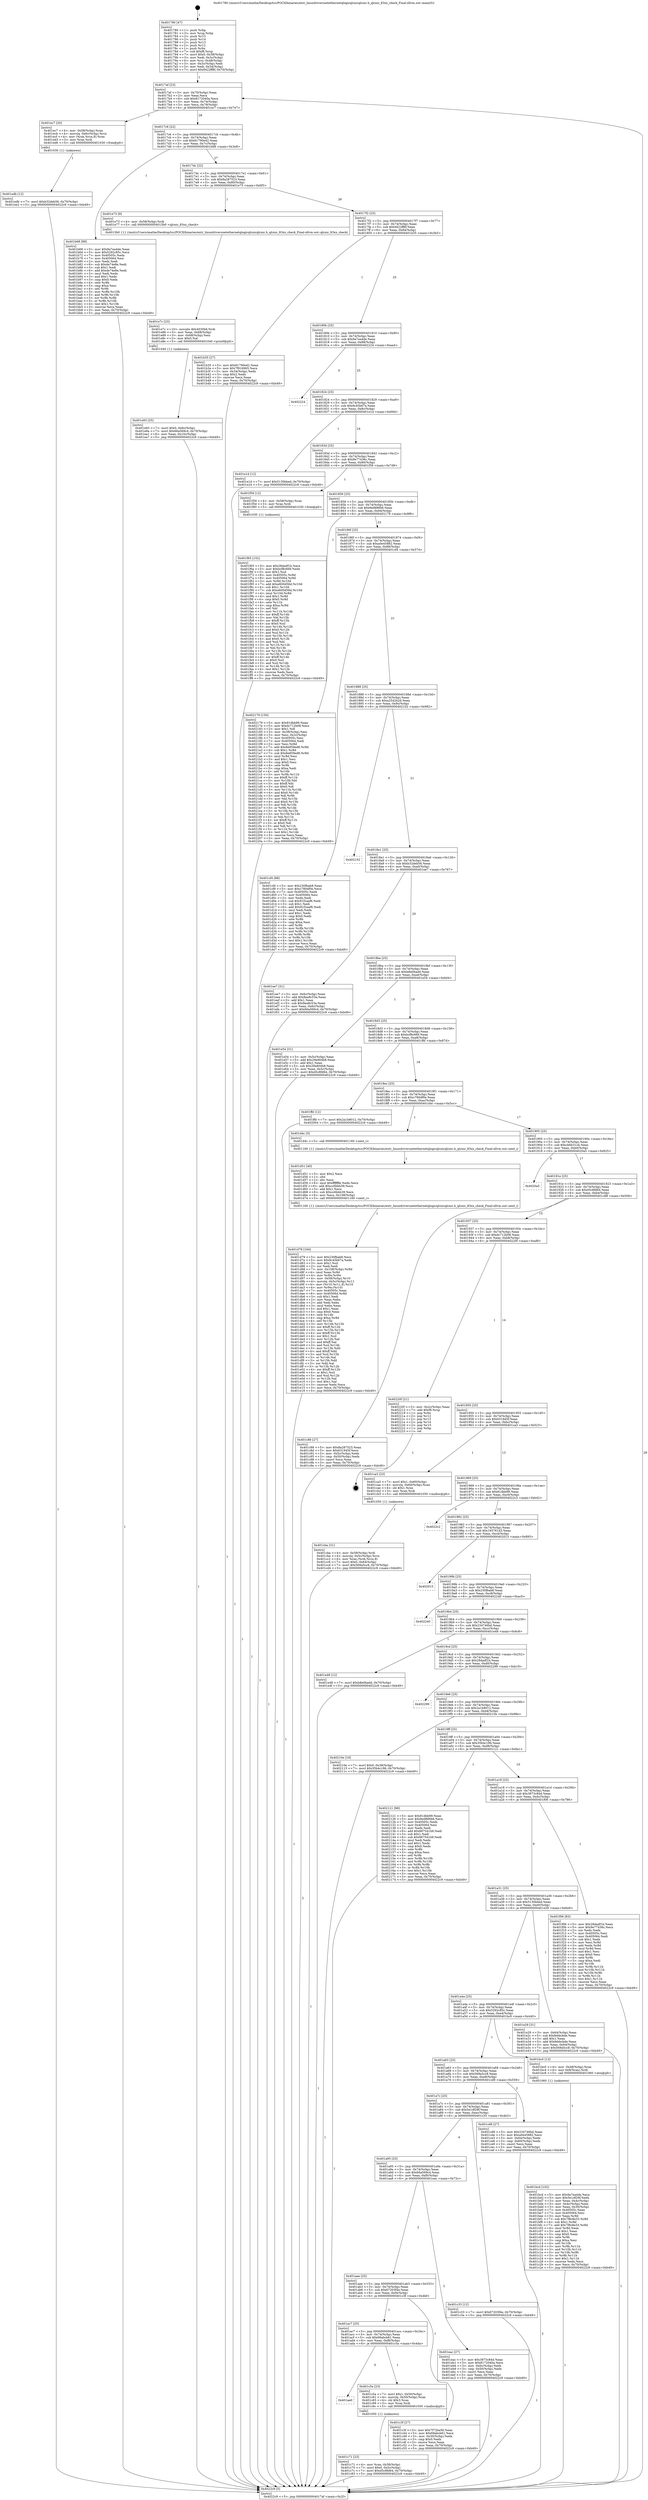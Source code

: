 digraph "0x401780" {
  label = "0x401780 (/mnt/c/Users/mathe/Desktop/tcc/POCII/binaries/extr_linuxdriversnetethernetqlogicqlcnicqlcnic.h_qlcnic_83xx_check_Final-ollvm.out::main(0))"
  labelloc = "t"
  node[shape=record]

  Entry [label="",width=0.3,height=0.3,shape=circle,fillcolor=black,style=filled]
  "0x4017af" [label="{
     0x4017af [23]\l
     | [instrs]\l
     &nbsp;&nbsp;0x4017af \<+3\>: mov -0x70(%rbp),%eax\l
     &nbsp;&nbsp;0x4017b2 \<+2\>: mov %eax,%ecx\l
     &nbsp;&nbsp;0x4017b4 \<+6\>: sub $0x8172040a,%ecx\l
     &nbsp;&nbsp;0x4017ba \<+3\>: mov %eax,-0x74(%rbp)\l
     &nbsp;&nbsp;0x4017bd \<+3\>: mov %ecx,-0x78(%rbp)\l
     &nbsp;&nbsp;0x4017c0 \<+6\>: je 0000000000401ec7 \<main+0x747\>\l
  }"]
  "0x401ec7" [label="{
     0x401ec7 [20]\l
     | [instrs]\l
     &nbsp;&nbsp;0x401ec7 \<+4\>: mov -0x58(%rbp),%rax\l
     &nbsp;&nbsp;0x401ecb \<+4\>: movslq -0x6c(%rbp),%rcx\l
     &nbsp;&nbsp;0x401ecf \<+4\>: mov (%rax,%rcx,8),%rax\l
     &nbsp;&nbsp;0x401ed3 \<+3\>: mov %rax,%rdi\l
     &nbsp;&nbsp;0x401ed6 \<+5\>: call 0000000000401030 \<free@plt\>\l
     | [calls]\l
     &nbsp;&nbsp;0x401030 \{1\} (unknown)\l
  }"]
  "0x4017c6" [label="{
     0x4017c6 [22]\l
     | [instrs]\l
     &nbsp;&nbsp;0x4017c6 \<+5\>: jmp 00000000004017cb \<main+0x4b\>\l
     &nbsp;&nbsp;0x4017cb \<+3\>: mov -0x74(%rbp),%eax\l
     &nbsp;&nbsp;0x4017ce \<+5\>: sub $0x81790e42,%eax\l
     &nbsp;&nbsp;0x4017d3 \<+3\>: mov %eax,-0x7c(%rbp)\l
     &nbsp;&nbsp;0x4017d6 \<+6\>: je 0000000000401b68 \<main+0x3e8\>\l
  }"]
  Exit [label="",width=0.3,height=0.3,shape=circle,fillcolor=black,style=filled,peripheries=2]
  "0x401b68" [label="{
     0x401b68 [88]\l
     | [instrs]\l
     &nbsp;&nbsp;0x401b68 \<+5\>: mov $0x9a7ea4de,%eax\l
     &nbsp;&nbsp;0x401b6d \<+5\>: mov $0x5292c85c,%ecx\l
     &nbsp;&nbsp;0x401b72 \<+7\>: mov 0x40505c,%edx\l
     &nbsp;&nbsp;0x401b79 \<+7\>: mov 0x405064,%esi\l
     &nbsp;&nbsp;0x401b80 \<+2\>: mov %edx,%edi\l
     &nbsp;&nbsp;0x401b82 \<+6\>: sub $0xde74e8e,%edi\l
     &nbsp;&nbsp;0x401b88 \<+3\>: sub $0x1,%edi\l
     &nbsp;&nbsp;0x401b8b \<+6\>: add $0xde74e8e,%edi\l
     &nbsp;&nbsp;0x401b91 \<+3\>: imul %edi,%edx\l
     &nbsp;&nbsp;0x401b94 \<+3\>: and $0x1,%edx\l
     &nbsp;&nbsp;0x401b97 \<+3\>: cmp $0x0,%edx\l
     &nbsp;&nbsp;0x401b9a \<+4\>: sete %r8b\l
     &nbsp;&nbsp;0x401b9e \<+3\>: cmp $0xa,%esi\l
     &nbsp;&nbsp;0x401ba1 \<+4\>: setl %r9b\l
     &nbsp;&nbsp;0x401ba5 \<+3\>: mov %r8b,%r10b\l
     &nbsp;&nbsp;0x401ba8 \<+3\>: and %r9b,%r10b\l
     &nbsp;&nbsp;0x401bab \<+3\>: xor %r9b,%r8b\l
     &nbsp;&nbsp;0x401bae \<+3\>: or %r8b,%r10b\l
     &nbsp;&nbsp;0x401bb1 \<+4\>: test $0x1,%r10b\l
     &nbsp;&nbsp;0x401bb5 \<+3\>: cmovne %ecx,%eax\l
     &nbsp;&nbsp;0x401bb8 \<+3\>: mov %eax,-0x70(%rbp)\l
     &nbsp;&nbsp;0x401bbb \<+5\>: jmp 00000000004022c9 \<main+0xb49\>\l
  }"]
  "0x4017dc" [label="{
     0x4017dc [22]\l
     | [instrs]\l
     &nbsp;&nbsp;0x4017dc \<+5\>: jmp 00000000004017e1 \<main+0x61\>\l
     &nbsp;&nbsp;0x4017e1 \<+3\>: mov -0x74(%rbp),%eax\l
     &nbsp;&nbsp;0x4017e4 \<+5\>: sub $0x8a287523,%eax\l
     &nbsp;&nbsp;0x4017e9 \<+3\>: mov %eax,-0x80(%rbp)\l
     &nbsp;&nbsp;0x4017ec \<+6\>: je 0000000000401e73 \<main+0x6f3\>\l
  }"]
  "0x401f65" [label="{
     0x401f65 [152]\l
     | [instrs]\l
     &nbsp;&nbsp;0x401f65 \<+5\>: mov $0x28dadf1b,%ecx\l
     &nbsp;&nbsp;0x401f6a \<+5\>: mov $0xbcf8c669,%edx\l
     &nbsp;&nbsp;0x401f6f \<+3\>: mov $0x1,%sil\l
     &nbsp;&nbsp;0x401f72 \<+8\>: mov 0x40505c,%r8d\l
     &nbsp;&nbsp;0x401f7a \<+8\>: mov 0x405064,%r9d\l
     &nbsp;&nbsp;0x401f82 \<+3\>: mov %r8d,%r10d\l
     &nbsp;&nbsp;0x401f85 \<+7\>: add $0xe600d56d,%r10d\l
     &nbsp;&nbsp;0x401f8c \<+4\>: sub $0x1,%r10d\l
     &nbsp;&nbsp;0x401f90 \<+7\>: sub $0xe600d56d,%r10d\l
     &nbsp;&nbsp;0x401f97 \<+4\>: imul %r10d,%r8d\l
     &nbsp;&nbsp;0x401f9b \<+4\>: and $0x1,%r8d\l
     &nbsp;&nbsp;0x401f9f \<+4\>: cmp $0x0,%r8d\l
     &nbsp;&nbsp;0x401fa3 \<+4\>: sete %r11b\l
     &nbsp;&nbsp;0x401fa7 \<+4\>: cmp $0xa,%r9d\l
     &nbsp;&nbsp;0x401fab \<+3\>: setl %bl\l
     &nbsp;&nbsp;0x401fae \<+3\>: mov %r11b,%r14b\l
     &nbsp;&nbsp;0x401fb1 \<+4\>: xor $0xff,%r14b\l
     &nbsp;&nbsp;0x401fb5 \<+3\>: mov %bl,%r15b\l
     &nbsp;&nbsp;0x401fb8 \<+4\>: xor $0xff,%r15b\l
     &nbsp;&nbsp;0x401fbc \<+4\>: xor $0x0,%sil\l
     &nbsp;&nbsp;0x401fc0 \<+3\>: mov %r14b,%r12b\l
     &nbsp;&nbsp;0x401fc3 \<+4\>: and $0x0,%r12b\l
     &nbsp;&nbsp;0x401fc7 \<+3\>: and %sil,%r11b\l
     &nbsp;&nbsp;0x401fca \<+3\>: mov %r15b,%r13b\l
     &nbsp;&nbsp;0x401fcd \<+4\>: and $0x0,%r13b\l
     &nbsp;&nbsp;0x401fd1 \<+3\>: and %sil,%bl\l
     &nbsp;&nbsp;0x401fd4 \<+3\>: or %r11b,%r12b\l
     &nbsp;&nbsp;0x401fd7 \<+3\>: or %bl,%r13b\l
     &nbsp;&nbsp;0x401fda \<+3\>: xor %r13b,%r12b\l
     &nbsp;&nbsp;0x401fdd \<+3\>: or %r15b,%r14b\l
     &nbsp;&nbsp;0x401fe0 \<+4\>: xor $0xff,%r14b\l
     &nbsp;&nbsp;0x401fe4 \<+4\>: or $0x0,%sil\l
     &nbsp;&nbsp;0x401fe8 \<+3\>: and %sil,%r14b\l
     &nbsp;&nbsp;0x401feb \<+3\>: or %r14b,%r12b\l
     &nbsp;&nbsp;0x401fee \<+4\>: test $0x1,%r12b\l
     &nbsp;&nbsp;0x401ff2 \<+3\>: cmovne %edx,%ecx\l
     &nbsp;&nbsp;0x401ff5 \<+3\>: mov %ecx,-0x70(%rbp)\l
     &nbsp;&nbsp;0x401ff8 \<+5\>: jmp 00000000004022c9 \<main+0xb49\>\l
  }"]
  "0x401e73" [label="{
     0x401e73 [9]\l
     | [instrs]\l
     &nbsp;&nbsp;0x401e73 \<+4\>: mov -0x58(%rbp),%rdi\l
     &nbsp;&nbsp;0x401e77 \<+5\>: call 00000000004015b0 \<qlcnic_83xx_check\>\l
     | [calls]\l
     &nbsp;&nbsp;0x4015b0 \{1\} (/mnt/c/Users/mathe/Desktop/tcc/POCII/binaries/extr_linuxdriversnetethernetqlogicqlcnicqlcnic.h_qlcnic_83xx_check_Final-ollvm.out::qlcnic_83xx_check)\l
  }"]
  "0x4017f2" [label="{
     0x4017f2 [25]\l
     | [instrs]\l
     &nbsp;&nbsp;0x4017f2 \<+5\>: jmp 00000000004017f7 \<main+0x77\>\l
     &nbsp;&nbsp;0x4017f7 \<+3\>: mov -0x74(%rbp),%eax\l
     &nbsp;&nbsp;0x4017fa \<+5\>: sub $0x9422ff8f,%eax\l
     &nbsp;&nbsp;0x4017ff \<+6\>: mov %eax,-0x84(%rbp)\l
     &nbsp;&nbsp;0x401805 \<+6\>: je 0000000000401b35 \<main+0x3b5\>\l
  }"]
  "0x401edb" [label="{
     0x401edb [12]\l
     | [instrs]\l
     &nbsp;&nbsp;0x401edb \<+7\>: movl $0xb32deb56,-0x70(%rbp)\l
     &nbsp;&nbsp;0x401ee2 \<+5\>: jmp 00000000004022c9 \<main+0xb49\>\l
  }"]
  "0x401b35" [label="{
     0x401b35 [27]\l
     | [instrs]\l
     &nbsp;&nbsp;0x401b35 \<+5\>: mov $0x81790e42,%eax\l
     &nbsp;&nbsp;0x401b3a \<+5\>: mov $0x7f916965,%ecx\l
     &nbsp;&nbsp;0x401b3f \<+3\>: mov -0x34(%rbp),%edx\l
     &nbsp;&nbsp;0x401b42 \<+3\>: cmp $0x2,%edx\l
     &nbsp;&nbsp;0x401b45 \<+3\>: cmovne %ecx,%eax\l
     &nbsp;&nbsp;0x401b48 \<+3\>: mov %eax,-0x70(%rbp)\l
     &nbsp;&nbsp;0x401b4b \<+5\>: jmp 00000000004022c9 \<main+0xb49\>\l
  }"]
  "0x40180b" [label="{
     0x40180b [25]\l
     | [instrs]\l
     &nbsp;&nbsp;0x40180b \<+5\>: jmp 0000000000401810 \<main+0x90\>\l
     &nbsp;&nbsp;0x401810 \<+3\>: mov -0x74(%rbp),%eax\l
     &nbsp;&nbsp;0x401813 \<+5\>: sub $0x9a7ea4de,%eax\l
     &nbsp;&nbsp;0x401818 \<+6\>: mov %eax,-0x88(%rbp)\l
     &nbsp;&nbsp;0x40181e \<+6\>: je 0000000000402224 \<main+0xaa4\>\l
  }"]
  "0x4022c9" [label="{
     0x4022c9 [5]\l
     | [instrs]\l
     &nbsp;&nbsp;0x4022c9 \<+5\>: jmp 00000000004017af \<main+0x2f\>\l
  }"]
  "0x401780" [label="{
     0x401780 [47]\l
     | [instrs]\l
     &nbsp;&nbsp;0x401780 \<+1\>: push %rbp\l
     &nbsp;&nbsp;0x401781 \<+3\>: mov %rsp,%rbp\l
     &nbsp;&nbsp;0x401784 \<+2\>: push %r15\l
     &nbsp;&nbsp;0x401786 \<+2\>: push %r14\l
     &nbsp;&nbsp;0x401788 \<+2\>: push %r13\l
     &nbsp;&nbsp;0x40178a \<+2\>: push %r12\l
     &nbsp;&nbsp;0x40178c \<+1\>: push %rbx\l
     &nbsp;&nbsp;0x40178d \<+7\>: sub $0xf8,%rsp\l
     &nbsp;&nbsp;0x401794 \<+7\>: movl $0x0,-0x38(%rbp)\l
     &nbsp;&nbsp;0x40179b \<+3\>: mov %edi,-0x3c(%rbp)\l
     &nbsp;&nbsp;0x40179e \<+4\>: mov %rsi,-0x48(%rbp)\l
     &nbsp;&nbsp;0x4017a2 \<+3\>: mov -0x3c(%rbp),%edi\l
     &nbsp;&nbsp;0x4017a5 \<+3\>: mov %edi,-0x34(%rbp)\l
     &nbsp;&nbsp;0x4017a8 \<+7\>: movl $0x9422ff8f,-0x70(%rbp)\l
  }"]
  "0x401e93" [label="{
     0x401e93 [25]\l
     | [instrs]\l
     &nbsp;&nbsp;0x401e93 \<+7\>: movl $0x0,-0x6c(%rbp)\l
     &nbsp;&nbsp;0x401e9a \<+7\>: movl $0x66a569c4,-0x70(%rbp)\l
     &nbsp;&nbsp;0x401ea1 \<+6\>: mov %eax,-0x10c(%rbp)\l
     &nbsp;&nbsp;0x401ea7 \<+5\>: jmp 00000000004022c9 \<main+0xb49\>\l
  }"]
  "0x402224" [label="{
     0x402224\l
  }", style=dashed]
  "0x401824" [label="{
     0x401824 [25]\l
     | [instrs]\l
     &nbsp;&nbsp;0x401824 \<+5\>: jmp 0000000000401829 \<main+0xa9\>\l
     &nbsp;&nbsp;0x401829 \<+3\>: mov -0x74(%rbp),%eax\l
     &nbsp;&nbsp;0x40182c \<+5\>: sub $0x9c45b67a,%eax\l
     &nbsp;&nbsp;0x401831 \<+6\>: mov %eax,-0x8c(%rbp)\l
     &nbsp;&nbsp;0x401837 \<+6\>: je 0000000000401e1d \<main+0x69d\>\l
  }"]
  "0x401e7c" [label="{
     0x401e7c [23]\l
     | [instrs]\l
     &nbsp;&nbsp;0x401e7c \<+10\>: movabs $0x4030b6,%rdi\l
     &nbsp;&nbsp;0x401e86 \<+3\>: mov %eax,-0x68(%rbp)\l
     &nbsp;&nbsp;0x401e89 \<+3\>: mov -0x68(%rbp),%esi\l
     &nbsp;&nbsp;0x401e8c \<+2\>: mov $0x0,%al\l
     &nbsp;&nbsp;0x401e8e \<+5\>: call 0000000000401040 \<printf@plt\>\l
     | [calls]\l
     &nbsp;&nbsp;0x401040 \{1\} (unknown)\l
  }"]
  "0x401e1d" [label="{
     0x401e1d [12]\l
     | [instrs]\l
     &nbsp;&nbsp;0x401e1d \<+7\>: movl $0x5130bbed,-0x70(%rbp)\l
     &nbsp;&nbsp;0x401e24 \<+5\>: jmp 00000000004022c9 \<main+0xb49\>\l
  }"]
  "0x40183d" [label="{
     0x40183d [25]\l
     | [instrs]\l
     &nbsp;&nbsp;0x40183d \<+5\>: jmp 0000000000401842 \<main+0xc2\>\l
     &nbsp;&nbsp;0x401842 \<+3\>: mov -0x74(%rbp),%eax\l
     &nbsp;&nbsp;0x401845 \<+5\>: sub $0x9e77436c,%eax\l
     &nbsp;&nbsp;0x40184a \<+6\>: mov %eax,-0x90(%rbp)\l
     &nbsp;&nbsp;0x401850 \<+6\>: je 0000000000401f59 \<main+0x7d9\>\l
  }"]
  "0x401d79" [label="{
     0x401d79 [164]\l
     | [instrs]\l
     &nbsp;&nbsp;0x401d79 \<+5\>: mov $0x230fbab8,%ecx\l
     &nbsp;&nbsp;0x401d7e \<+5\>: mov $0x9c45b67a,%edx\l
     &nbsp;&nbsp;0x401d83 \<+3\>: mov $0x1,%sil\l
     &nbsp;&nbsp;0x401d86 \<+2\>: xor %edi,%edi\l
     &nbsp;&nbsp;0x401d88 \<+7\>: mov -0x108(%rbp),%r8d\l
     &nbsp;&nbsp;0x401d8f \<+4\>: imul %eax,%r8d\l
     &nbsp;&nbsp;0x401d93 \<+4\>: mov %r8w,%r9w\l
     &nbsp;&nbsp;0x401d97 \<+4\>: mov -0x58(%rbp),%r10\l
     &nbsp;&nbsp;0x401d9b \<+4\>: movslq -0x5c(%rbp),%r11\l
     &nbsp;&nbsp;0x401d9f \<+4\>: mov (%r10,%r11,8),%r10\l
     &nbsp;&nbsp;0x401da3 \<+4\>: mov %r9w,(%r10)\l
     &nbsp;&nbsp;0x401da7 \<+7\>: mov 0x40505c,%eax\l
     &nbsp;&nbsp;0x401dae \<+8\>: mov 0x405064,%r8d\l
     &nbsp;&nbsp;0x401db6 \<+3\>: sub $0x1,%edi\l
     &nbsp;&nbsp;0x401db9 \<+2\>: mov %eax,%ebx\l
     &nbsp;&nbsp;0x401dbb \<+2\>: add %edi,%ebx\l
     &nbsp;&nbsp;0x401dbd \<+3\>: imul %ebx,%eax\l
     &nbsp;&nbsp;0x401dc0 \<+3\>: and $0x1,%eax\l
     &nbsp;&nbsp;0x401dc3 \<+3\>: cmp $0x0,%eax\l
     &nbsp;&nbsp;0x401dc6 \<+4\>: sete %r14b\l
     &nbsp;&nbsp;0x401dca \<+4\>: cmp $0xa,%r8d\l
     &nbsp;&nbsp;0x401dce \<+4\>: setl %r15b\l
     &nbsp;&nbsp;0x401dd2 \<+3\>: mov %r14b,%r12b\l
     &nbsp;&nbsp;0x401dd5 \<+4\>: xor $0xff,%r12b\l
     &nbsp;&nbsp;0x401dd9 \<+3\>: mov %r15b,%r13b\l
     &nbsp;&nbsp;0x401ddc \<+4\>: xor $0xff,%r13b\l
     &nbsp;&nbsp;0x401de0 \<+4\>: xor $0x1,%sil\l
     &nbsp;&nbsp;0x401de4 \<+3\>: mov %r12b,%al\l
     &nbsp;&nbsp;0x401de7 \<+2\>: and $0xff,%al\l
     &nbsp;&nbsp;0x401de9 \<+3\>: and %sil,%r14b\l
     &nbsp;&nbsp;0x401dec \<+3\>: mov %r13b,%dil\l
     &nbsp;&nbsp;0x401def \<+4\>: and $0xff,%dil\l
     &nbsp;&nbsp;0x401df3 \<+3\>: and %sil,%r15b\l
     &nbsp;&nbsp;0x401df6 \<+3\>: or %r14b,%al\l
     &nbsp;&nbsp;0x401df9 \<+3\>: or %r15b,%dil\l
     &nbsp;&nbsp;0x401dfc \<+3\>: xor %dil,%al\l
     &nbsp;&nbsp;0x401dff \<+3\>: or %r13b,%r12b\l
     &nbsp;&nbsp;0x401e02 \<+4\>: xor $0xff,%r12b\l
     &nbsp;&nbsp;0x401e06 \<+4\>: or $0x1,%sil\l
     &nbsp;&nbsp;0x401e0a \<+3\>: and %sil,%r12b\l
     &nbsp;&nbsp;0x401e0d \<+3\>: or %r12b,%al\l
     &nbsp;&nbsp;0x401e10 \<+2\>: test $0x1,%al\l
     &nbsp;&nbsp;0x401e12 \<+3\>: cmovne %edx,%ecx\l
     &nbsp;&nbsp;0x401e15 \<+3\>: mov %ecx,-0x70(%rbp)\l
     &nbsp;&nbsp;0x401e18 \<+5\>: jmp 00000000004022c9 \<main+0xb49\>\l
  }"]
  "0x401f59" [label="{
     0x401f59 [12]\l
     | [instrs]\l
     &nbsp;&nbsp;0x401f59 \<+4\>: mov -0x58(%rbp),%rax\l
     &nbsp;&nbsp;0x401f5d \<+3\>: mov %rax,%rdi\l
     &nbsp;&nbsp;0x401f60 \<+5\>: call 0000000000401030 \<free@plt\>\l
     | [calls]\l
     &nbsp;&nbsp;0x401030 \{1\} (unknown)\l
  }"]
  "0x401856" [label="{
     0x401856 [25]\l
     | [instrs]\l
     &nbsp;&nbsp;0x401856 \<+5\>: jmp 000000000040185b \<main+0xdb\>\l
     &nbsp;&nbsp;0x40185b \<+3\>: mov -0x74(%rbp),%eax\l
     &nbsp;&nbsp;0x40185e \<+5\>: sub $0x9ed886b6,%eax\l
     &nbsp;&nbsp;0x401863 \<+6\>: mov %eax,-0x94(%rbp)\l
     &nbsp;&nbsp;0x401869 \<+6\>: je 0000000000402179 \<main+0x9f9\>\l
  }"]
  "0x401d51" [label="{
     0x401d51 [40]\l
     | [instrs]\l
     &nbsp;&nbsp;0x401d51 \<+5\>: mov $0x2,%ecx\l
     &nbsp;&nbsp;0x401d56 \<+1\>: cltd\l
     &nbsp;&nbsp;0x401d57 \<+2\>: idiv %ecx\l
     &nbsp;&nbsp;0x401d59 \<+6\>: imul $0xfffffffe,%edx,%ecx\l
     &nbsp;&nbsp;0x401d5f \<+6\>: add $0xcc6bbb39,%ecx\l
     &nbsp;&nbsp;0x401d65 \<+3\>: add $0x1,%ecx\l
     &nbsp;&nbsp;0x401d68 \<+6\>: sub $0xcc6bbb39,%ecx\l
     &nbsp;&nbsp;0x401d6e \<+6\>: mov %ecx,-0x108(%rbp)\l
     &nbsp;&nbsp;0x401d74 \<+5\>: call 0000000000401160 \<next_i\>\l
     | [calls]\l
     &nbsp;&nbsp;0x401160 \{1\} (/mnt/c/Users/mathe/Desktop/tcc/POCII/binaries/extr_linuxdriversnetethernetqlogicqlcnicqlcnic.h_qlcnic_83xx_check_Final-ollvm.out::next_i)\l
  }"]
  "0x402179" [label="{
     0x402179 [150]\l
     | [instrs]\l
     &nbsp;&nbsp;0x402179 \<+5\>: mov $0x81dbb99,%eax\l
     &nbsp;&nbsp;0x40217e \<+5\>: mov $0xdc712b08,%ecx\l
     &nbsp;&nbsp;0x402183 \<+2\>: mov $0x1,%dl\l
     &nbsp;&nbsp;0x402185 \<+3\>: mov -0x38(%rbp),%esi\l
     &nbsp;&nbsp;0x402188 \<+3\>: mov %esi,-0x2c(%rbp)\l
     &nbsp;&nbsp;0x40218b \<+7\>: mov 0x40505c,%esi\l
     &nbsp;&nbsp;0x402192 \<+7\>: mov 0x405064,%edi\l
     &nbsp;&nbsp;0x402199 \<+3\>: mov %esi,%r8d\l
     &nbsp;&nbsp;0x40219c \<+7\>: add $0x8e859ed8,%r8d\l
     &nbsp;&nbsp;0x4021a3 \<+4\>: sub $0x1,%r8d\l
     &nbsp;&nbsp;0x4021a7 \<+7\>: sub $0x8e859ed8,%r8d\l
     &nbsp;&nbsp;0x4021ae \<+4\>: imul %r8d,%esi\l
     &nbsp;&nbsp;0x4021b2 \<+3\>: and $0x1,%esi\l
     &nbsp;&nbsp;0x4021b5 \<+3\>: cmp $0x0,%esi\l
     &nbsp;&nbsp;0x4021b8 \<+4\>: sete %r9b\l
     &nbsp;&nbsp;0x4021bc \<+3\>: cmp $0xa,%edi\l
     &nbsp;&nbsp;0x4021bf \<+4\>: setl %r10b\l
     &nbsp;&nbsp;0x4021c3 \<+3\>: mov %r9b,%r11b\l
     &nbsp;&nbsp;0x4021c6 \<+4\>: xor $0xff,%r11b\l
     &nbsp;&nbsp;0x4021ca \<+3\>: mov %r10b,%bl\l
     &nbsp;&nbsp;0x4021cd \<+3\>: xor $0xff,%bl\l
     &nbsp;&nbsp;0x4021d0 \<+3\>: xor $0x0,%dl\l
     &nbsp;&nbsp;0x4021d3 \<+3\>: mov %r11b,%r14b\l
     &nbsp;&nbsp;0x4021d6 \<+4\>: and $0x0,%r14b\l
     &nbsp;&nbsp;0x4021da \<+3\>: and %dl,%r9b\l
     &nbsp;&nbsp;0x4021dd \<+3\>: mov %bl,%r15b\l
     &nbsp;&nbsp;0x4021e0 \<+4\>: and $0x0,%r15b\l
     &nbsp;&nbsp;0x4021e4 \<+3\>: and %dl,%r10b\l
     &nbsp;&nbsp;0x4021e7 \<+3\>: or %r9b,%r14b\l
     &nbsp;&nbsp;0x4021ea \<+3\>: or %r10b,%r15b\l
     &nbsp;&nbsp;0x4021ed \<+3\>: xor %r15b,%r14b\l
     &nbsp;&nbsp;0x4021f0 \<+3\>: or %bl,%r11b\l
     &nbsp;&nbsp;0x4021f3 \<+4\>: xor $0xff,%r11b\l
     &nbsp;&nbsp;0x4021f7 \<+3\>: or $0x0,%dl\l
     &nbsp;&nbsp;0x4021fa \<+3\>: and %dl,%r11b\l
     &nbsp;&nbsp;0x4021fd \<+3\>: or %r11b,%r14b\l
     &nbsp;&nbsp;0x402200 \<+4\>: test $0x1,%r14b\l
     &nbsp;&nbsp;0x402204 \<+3\>: cmovne %ecx,%eax\l
     &nbsp;&nbsp;0x402207 \<+3\>: mov %eax,-0x70(%rbp)\l
     &nbsp;&nbsp;0x40220a \<+5\>: jmp 00000000004022c9 \<main+0xb49\>\l
  }"]
  "0x40186f" [label="{
     0x40186f [25]\l
     | [instrs]\l
     &nbsp;&nbsp;0x40186f \<+5\>: jmp 0000000000401874 \<main+0xf4\>\l
     &nbsp;&nbsp;0x401874 \<+3\>: mov -0x74(%rbp),%eax\l
     &nbsp;&nbsp;0x401877 \<+5\>: sub $0xa0e45882,%eax\l
     &nbsp;&nbsp;0x40187c \<+6\>: mov %eax,-0x98(%rbp)\l
     &nbsp;&nbsp;0x401882 \<+6\>: je 0000000000401cf4 \<main+0x574\>\l
  }"]
  "0x401cba" [label="{
     0x401cba [31]\l
     | [instrs]\l
     &nbsp;&nbsp;0x401cba \<+4\>: mov -0x58(%rbp),%rdi\l
     &nbsp;&nbsp;0x401cbe \<+4\>: movslq -0x5c(%rbp),%rcx\l
     &nbsp;&nbsp;0x401cc2 \<+4\>: mov %rax,(%rdi,%rcx,8)\l
     &nbsp;&nbsp;0x401cc6 \<+7\>: movl $0x0,-0x64(%rbp)\l
     &nbsp;&nbsp;0x401ccd \<+7\>: movl $0x569a5cc8,-0x70(%rbp)\l
     &nbsp;&nbsp;0x401cd4 \<+5\>: jmp 00000000004022c9 \<main+0xb49\>\l
  }"]
  "0x401cf4" [label="{
     0x401cf4 [88]\l
     | [instrs]\l
     &nbsp;&nbsp;0x401cf4 \<+5\>: mov $0x230fbab8,%eax\l
     &nbsp;&nbsp;0x401cf9 \<+5\>: mov $0xc780df0e,%ecx\l
     &nbsp;&nbsp;0x401cfe \<+7\>: mov 0x40505c,%edx\l
     &nbsp;&nbsp;0x401d05 \<+7\>: mov 0x405064,%esi\l
     &nbsp;&nbsp;0x401d0c \<+2\>: mov %edx,%edi\l
     &nbsp;&nbsp;0x401d0e \<+6\>: sub $0x91f2aaf6,%edi\l
     &nbsp;&nbsp;0x401d14 \<+3\>: sub $0x1,%edi\l
     &nbsp;&nbsp;0x401d17 \<+6\>: add $0x91f2aaf6,%edi\l
     &nbsp;&nbsp;0x401d1d \<+3\>: imul %edi,%edx\l
     &nbsp;&nbsp;0x401d20 \<+3\>: and $0x1,%edx\l
     &nbsp;&nbsp;0x401d23 \<+3\>: cmp $0x0,%edx\l
     &nbsp;&nbsp;0x401d26 \<+4\>: sete %r8b\l
     &nbsp;&nbsp;0x401d2a \<+3\>: cmp $0xa,%esi\l
     &nbsp;&nbsp;0x401d2d \<+4\>: setl %r9b\l
     &nbsp;&nbsp;0x401d31 \<+3\>: mov %r8b,%r10b\l
     &nbsp;&nbsp;0x401d34 \<+3\>: and %r9b,%r10b\l
     &nbsp;&nbsp;0x401d37 \<+3\>: xor %r9b,%r8b\l
     &nbsp;&nbsp;0x401d3a \<+3\>: or %r8b,%r10b\l
     &nbsp;&nbsp;0x401d3d \<+4\>: test $0x1,%r10b\l
     &nbsp;&nbsp;0x401d41 \<+3\>: cmovne %ecx,%eax\l
     &nbsp;&nbsp;0x401d44 \<+3\>: mov %eax,-0x70(%rbp)\l
     &nbsp;&nbsp;0x401d47 \<+5\>: jmp 00000000004022c9 \<main+0xb49\>\l
  }"]
  "0x401888" [label="{
     0x401888 [25]\l
     | [instrs]\l
     &nbsp;&nbsp;0x401888 \<+5\>: jmp 000000000040188d \<main+0x10d\>\l
     &nbsp;&nbsp;0x40188d \<+3\>: mov -0x74(%rbp),%eax\l
     &nbsp;&nbsp;0x401890 \<+5\>: sub $0xa2542b2d,%eax\l
     &nbsp;&nbsp;0x401895 \<+6\>: mov %eax,-0x9c(%rbp)\l
     &nbsp;&nbsp;0x40189b \<+6\>: je 0000000000402102 \<main+0x982\>\l
  }"]
  "0x401c71" [label="{
     0x401c71 [23]\l
     | [instrs]\l
     &nbsp;&nbsp;0x401c71 \<+4\>: mov %rax,-0x58(%rbp)\l
     &nbsp;&nbsp;0x401c75 \<+7\>: movl $0x0,-0x5c(%rbp)\l
     &nbsp;&nbsp;0x401c7c \<+7\>: movl $0xd5c8fd64,-0x70(%rbp)\l
     &nbsp;&nbsp;0x401c83 \<+5\>: jmp 00000000004022c9 \<main+0xb49\>\l
  }"]
  "0x402102" [label="{
     0x402102\l
  }", style=dashed]
  "0x4018a1" [label="{
     0x4018a1 [25]\l
     | [instrs]\l
     &nbsp;&nbsp;0x4018a1 \<+5\>: jmp 00000000004018a6 \<main+0x126\>\l
     &nbsp;&nbsp;0x4018a6 \<+3\>: mov -0x74(%rbp),%eax\l
     &nbsp;&nbsp;0x4018a9 \<+5\>: sub $0xb32deb56,%eax\l
     &nbsp;&nbsp;0x4018ae \<+6\>: mov %eax,-0xa0(%rbp)\l
     &nbsp;&nbsp;0x4018b4 \<+6\>: je 0000000000401ee7 \<main+0x767\>\l
  }"]
  "0x401ae0" [label="{
     0x401ae0\l
  }", style=dashed]
  "0x401ee7" [label="{
     0x401ee7 [31]\l
     | [instrs]\l
     &nbsp;&nbsp;0x401ee7 \<+3\>: mov -0x6c(%rbp),%eax\l
     &nbsp;&nbsp;0x401eea \<+5\>: add $0x8ea8c53a,%eax\l
     &nbsp;&nbsp;0x401eef \<+3\>: add $0x1,%eax\l
     &nbsp;&nbsp;0x401ef2 \<+5\>: sub $0x8ea8c53a,%eax\l
     &nbsp;&nbsp;0x401ef7 \<+3\>: mov %eax,-0x6c(%rbp)\l
     &nbsp;&nbsp;0x401efa \<+7\>: movl $0x66a569c4,-0x70(%rbp)\l
     &nbsp;&nbsp;0x401f01 \<+5\>: jmp 00000000004022c9 \<main+0xb49\>\l
  }"]
  "0x4018ba" [label="{
     0x4018ba [25]\l
     | [instrs]\l
     &nbsp;&nbsp;0x4018ba \<+5\>: jmp 00000000004018bf \<main+0x13f\>\l
     &nbsp;&nbsp;0x4018bf \<+3\>: mov -0x74(%rbp),%eax\l
     &nbsp;&nbsp;0x4018c2 \<+5\>: sub $0xb8e0badd,%eax\l
     &nbsp;&nbsp;0x4018c7 \<+6\>: mov %eax,-0xa4(%rbp)\l
     &nbsp;&nbsp;0x4018cd \<+6\>: je 0000000000401e54 \<main+0x6d4\>\l
  }"]
  "0x401c5a" [label="{
     0x401c5a [23]\l
     | [instrs]\l
     &nbsp;&nbsp;0x401c5a \<+7\>: movl $0x1,-0x50(%rbp)\l
     &nbsp;&nbsp;0x401c61 \<+4\>: movslq -0x50(%rbp),%rax\l
     &nbsp;&nbsp;0x401c65 \<+4\>: shl $0x3,%rax\l
     &nbsp;&nbsp;0x401c69 \<+3\>: mov %rax,%rdi\l
     &nbsp;&nbsp;0x401c6c \<+5\>: call 0000000000401050 \<malloc@plt\>\l
     | [calls]\l
     &nbsp;&nbsp;0x401050 \{1\} (unknown)\l
  }"]
  "0x401e54" [label="{
     0x401e54 [31]\l
     | [instrs]\l
     &nbsp;&nbsp;0x401e54 \<+3\>: mov -0x5c(%rbp),%eax\l
     &nbsp;&nbsp;0x401e57 \<+5\>: add $0x29a904b8,%eax\l
     &nbsp;&nbsp;0x401e5c \<+3\>: add $0x1,%eax\l
     &nbsp;&nbsp;0x401e5f \<+5\>: sub $0x29a904b8,%eax\l
     &nbsp;&nbsp;0x401e64 \<+3\>: mov %eax,-0x5c(%rbp)\l
     &nbsp;&nbsp;0x401e67 \<+7\>: movl $0xd5c8fd64,-0x70(%rbp)\l
     &nbsp;&nbsp;0x401e6e \<+5\>: jmp 00000000004022c9 \<main+0xb49\>\l
  }"]
  "0x4018d3" [label="{
     0x4018d3 [25]\l
     | [instrs]\l
     &nbsp;&nbsp;0x4018d3 \<+5\>: jmp 00000000004018d8 \<main+0x158\>\l
     &nbsp;&nbsp;0x4018d8 \<+3\>: mov -0x74(%rbp),%eax\l
     &nbsp;&nbsp;0x4018db \<+5\>: sub $0xbcf8c669,%eax\l
     &nbsp;&nbsp;0x4018e0 \<+6\>: mov %eax,-0xa8(%rbp)\l
     &nbsp;&nbsp;0x4018e6 \<+6\>: je 0000000000401ffd \<main+0x87d\>\l
  }"]
  "0x401ac7" [label="{
     0x401ac7 [25]\l
     | [instrs]\l
     &nbsp;&nbsp;0x401ac7 \<+5\>: jmp 0000000000401acc \<main+0x34c\>\l
     &nbsp;&nbsp;0x401acc \<+3\>: mov -0x74(%rbp),%eax\l
     &nbsp;&nbsp;0x401acf \<+5\>: sub $0x68abcb61,%eax\l
     &nbsp;&nbsp;0x401ad4 \<+6\>: mov %eax,-0xf8(%rbp)\l
     &nbsp;&nbsp;0x401ada \<+6\>: je 0000000000401c5a \<main+0x4da\>\l
  }"]
  "0x401ffd" [label="{
     0x401ffd [12]\l
     | [instrs]\l
     &nbsp;&nbsp;0x401ffd \<+7\>: movl $0x2a1b8012,-0x70(%rbp)\l
     &nbsp;&nbsp;0x402004 \<+5\>: jmp 00000000004022c9 \<main+0xb49\>\l
  }"]
  "0x4018ec" [label="{
     0x4018ec [25]\l
     | [instrs]\l
     &nbsp;&nbsp;0x4018ec \<+5\>: jmp 00000000004018f1 \<main+0x171\>\l
     &nbsp;&nbsp;0x4018f1 \<+3\>: mov -0x74(%rbp),%eax\l
     &nbsp;&nbsp;0x4018f4 \<+5\>: sub $0xc780df0e,%eax\l
     &nbsp;&nbsp;0x4018f9 \<+6\>: mov %eax,-0xac(%rbp)\l
     &nbsp;&nbsp;0x4018ff \<+6\>: je 0000000000401d4c \<main+0x5cc\>\l
  }"]
  "0x401c3f" [label="{
     0x401c3f [27]\l
     | [instrs]\l
     &nbsp;&nbsp;0x401c3f \<+5\>: mov $0x7f72ba56,%eax\l
     &nbsp;&nbsp;0x401c44 \<+5\>: mov $0x68abcb61,%ecx\l
     &nbsp;&nbsp;0x401c49 \<+3\>: mov -0x30(%rbp),%edx\l
     &nbsp;&nbsp;0x401c4c \<+3\>: cmp $0x0,%edx\l
     &nbsp;&nbsp;0x401c4f \<+3\>: cmove %ecx,%eax\l
     &nbsp;&nbsp;0x401c52 \<+3\>: mov %eax,-0x70(%rbp)\l
     &nbsp;&nbsp;0x401c55 \<+5\>: jmp 00000000004022c9 \<main+0xb49\>\l
  }"]
  "0x401d4c" [label="{
     0x401d4c [5]\l
     | [instrs]\l
     &nbsp;&nbsp;0x401d4c \<+5\>: call 0000000000401160 \<next_i\>\l
     | [calls]\l
     &nbsp;&nbsp;0x401160 \{1\} (/mnt/c/Users/mathe/Desktop/tcc/POCII/binaries/extr_linuxdriversnetethernetqlogicqlcnicqlcnic.h_qlcnic_83xx_check_Final-ollvm.out::next_i)\l
  }"]
  "0x401905" [label="{
     0x401905 [25]\l
     | [instrs]\l
     &nbsp;&nbsp;0x401905 \<+5\>: jmp 000000000040190a \<main+0x18a\>\l
     &nbsp;&nbsp;0x40190a \<+3\>: mov -0x74(%rbp),%eax\l
     &nbsp;&nbsp;0x40190d \<+5\>: sub $0xcb6b31cb,%eax\l
     &nbsp;&nbsp;0x401912 \<+6\>: mov %eax,-0xb0(%rbp)\l
     &nbsp;&nbsp;0x401918 \<+6\>: je 00000000004020a5 \<main+0x925\>\l
  }"]
  "0x401aae" [label="{
     0x401aae [25]\l
     | [instrs]\l
     &nbsp;&nbsp;0x401aae \<+5\>: jmp 0000000000401ab3 \<main+0x333\>\l
     &nbsp;&nbsp;0x401ab3 \<+3\>: mov -0x74(%rbp),%eax\l
     &nbsp;&nbsp;0x401ab6 \<+5\>: sub $0x67203f4e,%eax\l
     &nbsp;&nbsp;0x401abb \<+6\>: mov %eax,-0xf4(%rbp)\l
     &nbsp;&nbsp;0x401ac1 \<+6\>: je 0000000000401c3f \<main+0x4bf\>\l
  }"]
  "0x4020a5" [label="{
     0x4020a5\l
  }", style=dashed]
  "0x40191e" [label="{
     0x40191e [25]\l
     | [instrs]\l
     &nbsp;&nbsp;0x40191e \<+5\>: jmp 0000000000401923 \<main+0x1a3\>\l
     &nbsp;&nbsp;0x401923 \<+3\>: mov -0x74(%rbp),%eax\l
     &nbsp;&nbsp;0x401926 \<+5\>: sub $0xd5c8fd64,%eax\l
     &nbsp;&nbsp;0x40192b \<+6\>: mov %eax,-0xb4(%rbp)\l
     &nbsp;&nbsp;0x401931 \<+6\>: je 0000000000401c88 \<main+0x508\>\l
  }"]
  "0x401eac" [label="{
     0x401eac [27]\l
     | [instrs]\l
     &nbsp;&nbsp;0x401eac \<+5\>: mov $0x3873c84d,%eax\l
     &nbsp;&nbsp;0x401eb1 \<+5\>: mov $0x8172040a,%ecx\l
     &nbsp;&nbsp;0x401eb6 \<+3\>: mov -0x6c(%rbp),%edx\l
     &nbsp;&nbsp;0x401eb9 \<+3\>: cmp -0x50(%rbp),%edx\l
     &nbsp;&nbsp;0x401ebc \<+3\>: cmovl %ecx,%eax\l
     &nbsp;&nbsp;0x401ebf \<+3\>: mov %eax,-0x70(%rbp)\l
     &nbsp;&nbsp;0x401ec2 \<+5\>: jmp 00000000004022c9 \<main+0xb49\>\l
  }"]
  "0x401c88" [label="{
     0x401c88 [27]\l
     | [instrs]\l
     &nbsp;&nbsp;0x401c88 \<+5\>: mov $0x8a287523,%eax\l
     &nbsp;&nbsp;0x401c8d \<+5\>: mov $0x631945f,%ecx\l
     &nbsp;&nbsp;0x401c92 \<+3\>: mov -0x5c(%rbp),%edx\l
     &nbsp;&nbsp;0x401c95 \<+3\>: cmp -0x50(%rbp),%edx\l
     &nbsp;&nbsp;0x401c98 \<+3\>: cmovl %ecx,%eax\l
     &nbsp;&nbsp;0x401c9b \<+3\>: mov %eax,-0x70(%rbp)\l
     &nbsp;&nbsp;0x401c9e \<+5\>: jmp 00000000004022c9 \<main+0xb49\>\l
  }"]
  "0x401937" [label="{
     0x401937 [25]\l
     | [instrs]\l
     &nbsp;&nbsp;0x401937 \<+5\>: jmp 000000000040193c \<main+0x1bc\>\l
     &nbsp;&nbsp;0x40193c \<+3\>: mov -0x74(%rbp),%eax\l
     &nbsp;&nbsp;0x40193f \<+5\>: sub $0xdc712b08,%eax\l
     &nbsp;&nbsp;0x401944 \<+6\>: mov %eax,-0xb8(%rbp)\l
     &nbsp;&nbsp;0x40194a \<+6\>: je 000000000040220f \<main+0xa8f\>\l
  }"]
  "0x401a95" [label="{
     0x401a95 [25]\l
     | [instrs]\l
     &nbsp;&nbsp;0x401a95 \<+5\>: jmp 0000000000401a9a \<main+0x31a\>\l
     &nbsp;&nbsp;0x401a9a \<+3\>: mov -0x74(%rbp),%eax\l
     &nbsp;&nbsp;0x401a9d \<+5\>: sub $0x66a569c4,%eax\l
     &nbsp;&nbsp;0x401aa2 \<+6\>: mov %eax,-0xf0(%rbp)\l
     &nbsp;&nbsp;0x401aa8 \<+6\>: je 0000000000401eac \<main+0x72c\>\l
  }"]
  "0x40220f" [label="{
     0x40220f [21]\l
     | [instrs]\l
     &nbsp;&nbsp;0x40220f \<+3\>: mov -0x2c(%rbp),%eax\l
     &nbsp;&nbsp;0x402212 \<+7\>: add $0xf8,%rsp\l
     &nbsp;&nbsp;0x402219 \<+1\>: pop %rbx\l
     &nbsp;&nbsp;0x40221a \<+2\>: pop %r12\l
     &nbsp;&nbsp;0x40221c \<+2\>: pop %r13\l
     &nbsp;&nbsp;0x40221e \<+2\>: pop %r14\l
     &nbsp;&nbsp;0x402220 \<+2\>: pop %r15\l
     &nbsp;&nbsp;0x402222 \<+1\>: pop %rbp\l
     &nbsp;&nbsp;0x402223 \<+1\>: ret\l
  }"]
  "0x401950" [label="{
     0x401950 [25]\l
     | [instrs]\l
     &nbsp;&nbsp;0x401950 \<+5\>: jmp 0000000000401955 \<main+0x1d5\>\l
     &nbsp;&nbsp;0x401955 \<+3\>: mov -0x74(%rbp),%eax\l
     &nbsp;&nbsp;0x401958 \<+5\>: sub $0x631945f,%eax\l
     &nbsp;&nbsp;0x40195d \<+6\>: mov %eax,-0xbc(%rbp)\l
     &nbsp;&nbsp;0x401963 \<+6\>: je 0000000000401ca3 \<main+0x523\>\l
  }"]
  "0x401c33" [label="{
     0x401c33 [12]\l
     | [instrs]\l
     &nbsp;&nbsp;0x401c33 \<+7\>: movl $0x67203f4e,-0x70(%rbp)\l
     &nbsp;&nbsp;0x401c3a \<+5\>: jmp 00000000004022c9 \<main+0xb49\>\l
  }"]
  "0x401ca3" [label="{
     0x401ca3 [23]\l
     | [instrs]\l
     &nbsp;&nbsp;0x401ca3 \<+7\>: movl $0x1,-0x60(%rbp)\l
     &nbsp;&nbsp;0x401caa \<+4\>: movslq -0x60(%rbp),%rax\l
     &nbsp;&nbsp;0x401cae \<+4\>: shl $0x1,%rax\l
     &nbsp;&nbsp;0x401cb2 \<+3\>: mov %rax,%rdi\l
     &nbsp;&nbsp;0x401cb5 \<+5\>: call 0000000000401050 \<malloc@plt\>\l
     | [calls]\l
     &nbsp;&nbsp;0x401050 \{1\} (unknown)\l
  }"]
  "0x401969" [label="{
     0x401969 [25]\l
     | [instrs]\l
     &nbsp;&nbsp;0x401969 \<+5\>: jmp 000000000040196e \<main+0x1ee\>\l
     &nbsp;&nbsp;0x40196e \<+3\>: mov -0x74(%rbp),%eax\l
     &nbsp;&nbsp;0x401971 \<+5\>: sub $0x81dbb99,%eax\l
     &nbsp;&nbsp;0x401976 \<+6\>: mov %eax,-0xc0(%rbp)\l
     &nbsp;&nbsp;0x40197c \<+6\>: je 00000000004022c2 \<main+0xb42\>\l
  }"]
  "0x401a7c" [label="{
     0x401a7c [25]\l
     | [instrs]\l
     &nbsp;&nbsp;0x401a7c \<+5\>: jmp 0000000000401a81 \<main+0x301\>\l
     &nbsp;&nbsp;0x401a81 \<+3\>: mov -0x74(%rbp),%eax\l
     &nbsp;&nbsp;0x401a84 \<+5\>: sub $0x5e1df29f,%eax\l
     &nbsp;&nbsp;0x401a89 \<+6\>: mov %eax,-0xec(%rbp)\l
     &nbsp;&nbsp;0x401a8f \<+6\>: je 0000000000401c33 \<main+0x4b3\>\l
  }"]
  "0x4022c2" [label="{
     0x4022c2\l
  }", style=dashed]
  "0x401982" [label="{
     0x401982 [25]\l
     | [instrs]\l
     &nbsp;&nbsp;0x401982 \<+5\>: jmp 0000000000401987 \<main+0x207\>\l
     &nbsp;&nbsp;0x401987 \<+3\>: mov -0x74(%rbp),%eax\l
     &nbsp;&nbsp;0x40198a \<+5\>: sub $0x193761d3,%eax\l
     &nbsp;&nbsp;0x40198f \<+6\>: mov %eax,-0xc4(%rbp)\l
     &nbsp;&nbsp;0x401995 \<+6\>: je 0000000000402015 \<main+0x895\>\l
  }"]
  "0x401cd9" [label="{
     0x401cd9 [27]\l
     | [instrs]\l
     &nbsp;&nbsp;0x401cd9 \<+5\>: mov $0x234746bd,%eax\l
     &nbsp;&nbsp;0x401cde \<+5\>: mov $0xa0e45882,%ecx\l
     &nbsp;&nbsp;0x401ce3 \<+3\>: mov -0x64(%rbp),%edx\l
     &nbsp;&nbsp;0x401ce6 \<+3\>: cmp -0x60(%rbp),%edx\l
     &nbsp;&nbsp;0x401ce9 \<+3\>: cmovl %ecx,%eax\l
     &nbsp;&nbsp;0x401cec \<+3\>: mov %eax,-0x70(%rbp)\l
     &nbsp;&nbsp;0x401cef \<+5\>: jmp 00000000004022c9 \<main+0xb49\>\l
  }"]
  "0x402015" [label="{
     0x402015\l
  }", style=dashed]
  "0x40199b" [label="{
     0x40199b [25]\l
     | [instrs]\l
     &nbsp;&nbsp;0x40199b \<+5\>: jmp 00000000004019a0 \<main+0x220\>\l
     &nbsp;&nbsp;0x4019a0 \<+3\>: mov -0x74(%rbp),%eax\l
     &nbsp;&nbsp;0x4019a3 \<+5\>: sub $0x230fbab8,%eax\l
     &nbsp;&nbsp;0x4019a8 \<+6\>: mov %eax,-0xc8(%rbp)\l
     &nbsp;&nbsp;0x4019ae \<+6\>: je 0000000000402240 \<main+0xac0\>\l
  }"]
  "0x401bcd" [label="{
     0x401bcd [102]\l
     | [instrs]\l
     &nbsp;&nbsp;0x401bcd \<+5\>: mov $0x9a7ea4de,%ecx\l
     &nbsp;&nbsp;0x401bd2 \<+5\>: mov $0x5e1df29f,%edx\l
     &nbsp;&nbsp;0x401bd7 \<+3\>: mov %eax,-0x4c(%rbp)\l
     &nbsp;&nbsp;0x401bda \<+3\>: mov -0x4c(%rbp),%eax\l
     &nbsp;&nbsp;0x401bdd \<+3\>: mov %eax,-0x30(%rbp)\l
     &nbsp;&nbsp;0x401be0 \<+7\>: mov 0x40505c,%eax\l
     &nbsp;&nbsp;0x401be7 \<+7\>: mov 0x405064,%esi\l
     &nbsp;&nbsp;0x401bee \<+3\>: mov %eax,%r8d\l
     &nbsp;&nbsp;0x401bf1 \<+7\>: sub $0x7f8c8e33,%r8d\l
     &nbsp;&nbsp;0x401bf8 \<+4\>: sub $0x1,%r8d\l
     &nbsp;&nbsp;0x401bfc \<+7\>: add $0x7f8c8e33,%r8d\l
     &nbsp;&nbsp;0x401c03 \<+4\>: imul %r8d,%eax\l
     &nbsp;&nbsp;0x401c07 \<+3\>: and $0x1,%eax\l
     &nbsp;&nbsp;0x401c0a \<+3\>: cmp $0x0,%eax\l
     &nbsp;&nbsp;0x401c0d \<+4\>: sete %r9b\l
     &nbsp;&nbsp;0x401c11 \<+3\>: cmp $0xa,%esi\l
     &nbsp;&nbsp;0x401c14 \<+4\>: setl %r10b\l
     &nbsp;&nbsp;0x401c18 \<+3\>: mov %r9b,%r11b\l
     &nbsp;&nbsp;0x401c1b \<+3\>: and %r10b,%r11b\l
     &nbsp;&nbsp;0x401c1e \<+3\>: xor %r10b,%r9b\l
     &nbsp;&nbsp;0x401c21 \<+3\>: or %r9b,%r11b\l
     &nbsp;&nbsp;0x401c24 \<+4\>: test $0x1,%r11b\l
     &nbsp;&nbsp;0x401c28 \<+3\>: cmovne %edx,%ecx\l
     &nbsp;&nbsp;0x401c2b \<+3\>: mov %ecx,-0x70(%rbp)\l
     &nbsp;&nbsp;0x401c2e \<+5\>: jmp 00000000004022c9 \<main+0xb49\>\l
  }"]
  "0x402240" [label="{
     0x402240\l
  }", style=dashed]
  "0x4019b4" [label="{
     0x4019b4 [25]\l
     | [instrs]\l
     &nbsp;&nbsp;0x4019b4 \<+5\>: jmp 00000000004019b9 \<main+0x239\>\l
     &nbsp;&nbsp;0x4019b9 \<+3\>: mov -0x74(%rbp),%eax\l
     &nbsp;&nbsp;0x4019bc \<+5\>: sub $0x234746bd,%eax\l
     &nbsp;&nbsp;0x4019c1 \<+6\>: mov %eax,-0xcc(%rbp)\l
     &nbsp;&nbsp;0x4019c7 \<+6\>: je 0000000000401e48 \<main+0x6c8\>\l
  }"]
  "0x401a63" [label="{
     0x401a63 [25]\l
     | [instrs]\l
     &nbsp;&nbsp;0x401a63 \<+5\>: jmp 0000000000401a68 \<main+0x2e8\>\l
     &nbsp;&nbsp;0x401a68 \<+3\>: mov -0x74(%rbp),%eax\l
     &nbsp;&nbsp;0x401a6b \<+5\>: sub $0x569a5cc8,%eax\l
     &nbsp;&nbsp;0x401a70 \<+6\>: mov %eax,-0xe8(%rbp)\l
     &nbsp;&nbsp;0x401a76 \<+6\>: je 0000000000401cd9 \<main+0x559\>\l
  }"]
  "0x401e48" [label="{
     0x401e48 [12]\l
     | [instrs]\l
     &nbsp;&nbsp;0x401e48 \<+7\>: movl $0xb8e0badd,-0x70(%rbp)\l
     &nbsp;&nbsp;0x401e4f \<+5\>: jmp 00000000004022c9 \<main+0xb49\>\l
  }"]
  "0x4019cd" [label="{
     0x4019cd [25]\l
     | [instrs]\l
     &nbsp;&nbsp;0x4019cd \<+5\>: jmp 00000000004019d2 \<main+0x252\>\l
     &nbsp;&nbsp;0x4019d2 \<+3\>: mov -0x74(%rbp),%eax\l
     &nbsp;&nbsp;0x4019d5 \<+5\>: sub $0x28dadf1b,%eax\l
     &nbsp;&nbsp;0x4019da \<+6\>: mov %eax,-0xd0(%rbp)\l
     &nbsp;&nbsp;0x4019e0 \<+6\>: je 0000000000402299 \<main+0xb19\>\l
  }"]
  "0x401bc0" [label="{
     0x401bc0 [13]\l
     | [instrs]\l
     &nbsp;&nbsp;0x401bc0 \<+4\>: mov -0x48(%rbp),%rax\l
     &nbsp;&nbsp;0x401bc4 \<+4\>: mov 0x8(%rax),%rdi\l
     &nbsp;&nbsp;0x401bc8 \<+5\>: call 0000000000401060 \<atoi@plt\>\l
     | [calls]\l
     &nbsp;&nbsp;0x401060 \{1\} (unknown)\l
  }"]
  "0x402299" [label="{
     0x402299\l
  }", style=dashed]
  "0x4019e6" [label="{
     0x4019e6 [25]\l
     | [instrs]\l
     &nbsp;&nbsp;0x4019e6 \<+5\>: jmp 00000000004019eb \<main+0x26b\>\l
     &nbsp;&nbsp;0x4019eb \<+3\>: mov -0x74(%rbp),%eax\l
     &nbsp;&nbsp;0x4019ee \<+5\>: sub $0x2a1b8012,%eax\l
     &nbsp;&nbsp;0x4019f3 \<+6\>: mov %eax,-0xd4(%rbp)\l
     &nbsp;&nbsp;0x4019f9 \<+6\>: je 000000000040210e \<main+0x98e\>\l
  }"]
  "0x401a4a" [label="{
     0x401a4a [25]\l
     | [instrs]\l
     &nbsp;&nbsp;0x401a4a \<+5\>: jmp 0000000000401a4f \<main+0x2cf\>\l
     &nbsp;&nbsp;0x401a4f \<+3\>: mov -0x74(%rbp),%eax\l
     &nbsp;&nbsp;0x401a52 \<+5\>: sub $0x5292c85c,%eax\l
     &nbsp;&nbsp;0x401a57 \<+6\>: mov %eax,-0xe4(%rbp)\l
     &nbsp;&nbsp;0x401a5d \<+6\>: je 0000000000401bc0 \<main+0x440\>\l
  }"]
  "0x40210e" [label="{
     0x40210e [19]\l
     | [instrs]\l
     &nbsp;&nbsp;0x40210e \<+7\>: movl $0x0,-0x38(%rbp)\l
     &nbsp;&nbsp;0x402115 \<+7\>: movl $0x35b4c186,-0x70(%rbp)\l
     &nbsp;&nbsp;0x40211c \<+5\>: jmp 00000000004022c9 \<main+0xb49\>\l
  }"]
  "0x4019ff" [label="{
     0x4019ff [25]\l
     | [instrs]\l
     &nbsp;&nbsp;0x4019ff \<+5\>: jmp 0000000000401a04 \<main+0x284\>\l
     &nbsp;&nbsp;0x401a04 \<+3\>: mov -0x74(%rbp),%eax\l
     &nbsp;&nbsp;0x401a07 \<+5\>: sub $0x35b4c186,%eax\l
     &nbsp;&nbsp;0x401a0c \<+6\>: mov %eax,-0xd8(%rbp)\l
     &nbsp;&nbsp;0x401a12 \<+6\>: je 0000000000402121 \<main+0x9a1\>\l
  }"]
  "0x401e29" [label="{
     0x401e29 [31]\l
     | [instrs]\l
     &nbsp;&nbsp;0x401e29 \<+3\>: mov -0x64(%rbp),%eax\l
     &nbsp;&nbsp;0x401e2c \<+5\>: sub $0xfebbcbde,%eax\l
     &nbsp;&nbsp;0x401e31 \<+3\>: add $0x1,%eax\l
     &nbsp;&nbsp;0x401e34 \<+5\>: add $0xfebbcbde,%eax\l
     &nbsp;&nbsp;0x401e39 \<+3\>: mov %eax,-0x64(%rbp)\l
     &nbsp;&nbsp;0x401e3c \<+7\>: movl $0x569a5cc8,-0x70(%rbp)\l
     &nbsp;&nbsp;0x401e43 \<+5\>: jmp 00000000004022c9 \<main+0xb49\>\l
  }"]
  "0x402121" [label="{
     0x402121 [88]\l
     | [instrs]\l
     &nbsp;&nbsp;0x402121 \<+5\>: mov $0x81dbb99,%eax\l
     &nbsp;&nbsp;0x402126 \<+5\>: mov $0x9ed886b6,%ecx\l
     &nbsp;&nbsp;0x40212b \<+7\>: mov 0x40505c,%edx\l
     &nbsp;&nbsp;0x402132 \<+7\>: mov 0x405064,%esi\l
     &nbsp;&nbsp;0x402139 \<+2\>: mov %edx,%edi\l
     &nbsp;&nbsp;0x40213b \<+6\>: add $0x867541b9,%edi\l
     &nbsp;&nbsp;0x402141 \<+3\>: sub $0x1,%edi\l
     &nbsp;&nbsp;0x402144 \<+6\>: sub $0x867541b9,%edi\l
     &nbsp;&nbsp;0x40214a \<+3\>: imul %edi,%edx\l
     &nbsp;&nbsp;0x40214d \<+3\>: and $0x1,%edx\l
     &nbsp;&nbsp;0x402150 \<+3\>: cmp $0x0,%edx\l
     &nbsp;&nbsp;0x402153 \<+4\>: sete %r8b\l
     &nbsp;&nbsp;0x402157 \<+3\>: cmp $0xa,%esi\l
     &nbsp;&nbsp;0x40215a \<+4\>: setl %r9b\l
     &nbsp;&nbsp;0x40215e \<+3\>: mov %r8b,%r10b\l
     &nbsp;&nbsp;0x402161 \<+3\>: and %r9b,%r10b\l
     &nbsp;&nbsp;0x402164 \<+3\>: xor %r9b,%r8b\l
     &nbsp;&nbsp;0x402167 \<+3\>: or %r8b,%r10b\l
     &nbsp;&nbsp;0x40216a \<+4\>: test $0x1,%r10b\l
     &nbsp;&nbsp;0x40216e \<+3\>: cmovne %ecx,%eax\l
     &nbsp;&nbsp;0x402171 \<+3\>: mov %eax,-0x70(%rbp)\l
     &nbsp;&nbsp;0x402174 \<+5\>: jmp 00000000004022c9 \<main+0xb49\>\l
  }"]
  "0x401a18" [label="{
     0x401a18 [25]\l
     | [instrs]\l
     &nbsp;&nbsp;0x401a18 \<+5\>: jmp 0000000000401a1d \<main+0x29d\>\l
     &nbsp;&nbsp;0x401a1d \<+3\>: mov -0x74(%rbp),%eax\l
     &nbsp;&nbsp;0x401a20 \<+5\>: sub $0x3873c84d,%eax\l
     &nbsp;&nbsp;0x401a25 \<+6\>: mov %eax,-0xdc(%rbp)\l
     &nbsp;&nbsp;0x401a2b \<+6\>: je 0000000000401f06 \<main+0x786\>\l
  }"]
  "0x401a31" [label="{
     0x401a31 [25]\l
     | [instrs]\l
     &nbsp;&nbsp;0x401a31 \<+5\>: jmp 0000000000401a36 \<main+0x2b6\>\l
     &nbsp;&nbsp;0x401a36 \<+3\>: mov -0x74(%rbp),%eax\l
     &nbsp;&nbsp;0x401a39 \<+5\>: sub $0x5130bbed,%eax\l
     &nbsp;&nbsp;0x401a3e \<+6\>: mov %eax,-0xe0(%rbp)\l
     &nbsp;&nbsp;0x401a44 \<+6\>: je 0000000000401e29 \<main+0x6a9\>\l
  }"]
  "0x401f06" [label="{
     0x401f06 [83]\l
     | [instrs]\l
     &nbsp;&nbsp;0x401f06 \<+5\>: mov $0x28dadf1b,%eax\l
     &nbsp;&nbsp;0x401f0b \<+5\>: mov $0x9e77436c,%ecx\l
     &nbsp;&nbsp;0x401f10 \<+2\>: xor %edx,%edx\l
     &nbsp;&nbsp;0x401f12 \<+7\>: mov 0x40505c,%esi\l
     &nbsp;&nbsp;0x401f19 \<+7\>: mov 0x405064,%edi\l
     &nbsp;&nbsp;0x401f20 \<+3\>: sub $0x1,%edx\l
     &nbsp;&nbsp;0x401f23 \<+3\>: mov %esi,%r8d\l
     &nbsp;&nbsp;0x401f26 \<+3\>: add %edx,%r8d\l
     &nbsp;&nbsp;0x401f29 \<+4\>: imul %r8d,%esi\l
     &nbsp;&nbsp;0x401f2d \<+3\>: and $0x1,%esi\l
     &nbsp;&nbsp;0x401f30 \<+3\>: cmp $0x0,%esi\l
     &nbsp;&nbsp;0x401f33 \<+4\>: sete %r9b\l
     &nbsp;&nbsp;0x401f37 \<+3\>: cmp $0xa,%edi\l
     &nbsp;&nbsp;0x401f3a \<+4\>: setl %r10b\l
     &nbsp;&nbsp;0x401f3e \<+3\>: mov %r9b,%r11b\l
     &nbsp;&nbsp;0x401f41 \<+3\>: and %r10b,%r11b\l
     &nbsp;&nbsp;0x401f44 \<+3\>: xor %r10b,%r9b\l
     &nbsp;&nbsp;0x401f47 \<+3\>: or %r9b,%r11b\l
     &nbsp;&nbsp;0x401f4a \<+4\>: test $0x1,%r11b\l
     &nbsp;&nbsp;0x401f4e \<+3\>: cmovne %ecx,%eax\l
     &nbsp;&nbsp;0x401f51 \<+3\>: mov %eax,-0x70(%rbp)\l
     &nbsp;&nbsp;0x401f54 \<+5\>: jmp 00000000004022c9 \<main+0xb49\>\l
  }"]
  Entry -> "0x401780" [label=" 1"]
  "0x4017af" -> "0x401ec7" [label=" 1"]
  "0x4017af" -> "0x4017c6" [label=" 28"]
  "0x40220f" -> Exit [label=" 1"]
  "0x4017c6" -> "0x401b68" [label=" 1"]
  "0x4017c6" -> "0x4017dc" [label=" 27"]
  "0x402179" -> "0x4022c9" [label=" 1"]
  "0x4017dc" -> "0x401e73" [label=" 1"]
  "0x4017dc" -> "0x4017f2" [label=" 26"]
  "0x402121" -> "0x4022c9" [label=" 1"]
  "0x4017f2" -> "0x401b35" [label=" 1"]
  "0x4017f2" -> "0x40180b" [label=" 25"]
  "0x401b35" -> "0x4022c9" [label=" 1"]
  "0x401780" -> "0x4017af" [label=" 1"]
  "0x4022c9" -> "0x4017af" [label=" 28"]
  "0x401b68" -> "0x4022c9" [label=" 1"]
  "0x40210e" -> "0x4022c9" [label=" 1"]
  "0x40180b" -> "0x402224" [label=" 0"]
  "0x40180b" -> "0x401824" [label=" 25"]
  "0x401ffd" -> "0x4022c9" [label=" 1"]
  "0x401824" -> "0x401e1d" [label=" 1"]
  "0x401824" -> "0x40183d" [label=" 24"]
  "0x401f65" -> "0x4022c9" [label=" 1"]
  "0x40183d" -> "0x401f59" [label=" 1"]
  "0x40183d" -> "0x401856" [label=" 23"]
  "0x401f59" -> "0x401f65" [label=" 1"]
  "0x401856" -> "0x402179" [label=" 1"]
  "0x401856" -> "0x40186f" [label=" 22"]
  "0x401f06" -> "0x4022c9" [label=" 1"]
  "0x40186f" -> "0x401cf4" [label=" 1"]
  "0x40186f" -> "0x401888" [label=" 21"]
  "0x401ee7" -> "0x4022c9" [label=" 1"]
  "0x401888" -> "0x402102" [label=" 0"]
  "0x401888" -> "0x4018a1" [label=" 21"]
  "0x401edb" -> "0x4022c9" [label=" 1"]
  "0x4018a1" -> "0x401ee7" [label=" 1"]
  "0x4018a1" -> "0x4018ba" [label=" 20"]
  "0x401ec7" -> "0x401edb" [label=" 1"]
  "0x4018ba" -> "0x401e54" [label=" 1"]
  "0x4018ba" -> "0x4018d3" [label=" 19"]
  "0x401eac" -> "0x4022c9" [label=" 2"]
  "0x4018d3" -> "0x401ffd" [label=" 1"]
  "0x4018d3" -> "0x4018ec" [label=" 18"]
  "0x401e7c" -> "0x401e93" [label=" 1"]
  "0x4018ec" -> "0x401d4c" [label=" 1"]
  "0x4018ec" -> "0x401905" [label=" 17"]
  "0x401e73" -> "0x401e7c" [label=" 1"]
  "0x401905" -> "0x4020a5" [label=" 0"]
  "0x401905" -> "0x40191e" [label=" 17"]
  "0x401e48" -> "0x4022c9" [label=" 1"]
  "0x40191e" -> "0x401c88" [label=" 2"]
  "0x40191e" -> "0x401937" [label=" 15"]
  "0x401e29" -> "0x4022c9" [label=" 1"]
  "0x401937" -> "0x40220f" [label=" 1"]
  "0x401937" -> "0x401950" [label=" 14"]
  "0x401d79" -> "0x4022c9" [label=" 1"]
  "0x401950" -> "0x401ca3" [label=" 1"]
  "0x401950" -> "0x401969" [label=" 13"]
  "0x401d51" -> "0x401d79" [label=" 1"]
  "0x401969" -> "0x4022c2" [label=" 0"]
  "0x401969" -> "0x401982" [label=" 13"]
  "0x401cf4" -> "0x4022c9" [label=" 1"]
  "0x401982" -> "0x402015" [label=" 0"]
  "0x401982" -> "0x40199b" [label=" 13"]
  "0x401cd9" -> "0x4022c9" [label=" 2"]
  "0x40199b" -> "0x402240" [label=" 0"]
  "0x40199b" -> "0x4019b4" [label=" 13"]
  "0x401ca3" -> "0x401cba" [label=" 1"]
  "0x4019b4" -> "0x401e48" [label=" 1"]
  "0x4019b4" -> "0x4019cd" [label=" 12"]
  "0x401c88" -> "0x4022c9" [label=" 2"]
  "0x4019cd" -> "0x402299" [label=" 0"]
  "0x4019cd" -> "0x4019e6" [label=" 12"]
  "0x401c71" -> "0x4022c9" [label=" 1"]
  "0x4019e6" -> "0x40210e" [label=" 1"]
  "0x4019e6" -> "0x4019ff" [label=" 11"]
  "0x401ac7" -> "0x401ae0" [label=" 0"]
  "0x4019ff" -> "0x402121" [label=" 1"]
  "0x4019ff" -> "0x401a18" [label=" 10"]
  "0x401ac7" -> "0x401c5a" [label=" 1"]
  "0x401a18" -> "0x401f06" [label=" 1"]
  "0x401a18" -> "0x401a31" [label=" 9"]
  "0x401e93" -> "0x4022c9" [label=" 1"]
  "0x401a31" -> "0x401e29" [label=" 1"]
  "0x401a31" -> "0x401a4a" [label=" 8"]
  "0x401c5a" -> "0x401c71" [label=" 1"]
  "0x401a4a" -> "0x401bc0" [label=" 1"]
  "0x401a4a" -> "0x401a63" [label=" 7"]
  "0x401bc0" -> "0x401bcd" [label=" 1"]
  "0x401bcd" -> "0x4022c9" [label=" 1"]
  "0x401cba" -> "0x4022c9" [label=" 1"]
  "0x401a63" -> "0x401cd9" [label=" 2"]
  "0x401a63" -> "0x401a7c" [label=" 5"]
  "0x401d4c" -> "0x401d51" [label=" 1"]
  "0x401a7c" -> "0x401c33" [label=" 1"]
  "0x401a7c" -> "0x401a95" [label=" 4"]
  "0x401c33" -> "0x4022c9" [label=" 1"]
  "0x401e1d" -> "0x4022c9" [label=" 1"]
  "0x401a95" -> "0x401eac" [label=" 2"]
  "0x401a95" -> "0x401aae" [label=" 2"]
  "0x401e54" -> "0x4022c9" [label=" 1"]
  "0x401aae" -> "0x401c3f" [label=" 1"]
  "0x401aae" -> "0x401ac7" [label=" 1"]
  "0x401c3f" -> "0x4022c9" [label=" 1"]
}
